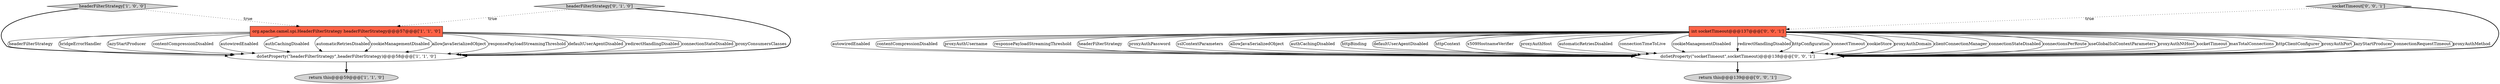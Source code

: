 digraph {
3 [style = filled, label = "headerFilterStrategy['1', '0', '0']", fillcolor = lightgray, shape = diamond image = "AAA0AAABBB1BBB"];
1 [style = filled, label = "return this@@@59@@@['1', '1', '0']", fillcolor = lightgray, shape = ellipse image = "AAA0AAABBB1BBB"];
8 [style = filled, label = "int socketTimeout@@@137@@@['0', '0', '1']", fillcolor = tomato, shape = box image = "AAA0AAABBB3BBB"];
5 [style = filled, label = "return this@@@139@@@['0', '0', '1']", fillcolor = lightgray, shape = ellipse image = "AAA0AAABBB3BBB"];
2 [style = filled, label = "doSetProperty(\"headerFilterStrategy\",headerFilterStrategy)@@@58@@@['1', '1', '0']", fillcolor = white, shape = ellipse image = "AAA0AAABBB1BBB"];
6 [style = filled, label = "doSetProperty(\"socketTimeout\",socketTimeout)@@@138@@@['0', '0', '1']", fillcolor = white, shape = ellipse image = "AAA0AAABBB3BBB"];
7 [style = filled, label = "socketTimeout['0', '0', '1']", fillcolor = lightgray, shape = diamond image = "AAA0AAABBB3BBB"];
0 [style = filled, label = "org.apache.camel.spi.HeaderFilterStrategy headerFilterStrategy@@@57@@@['1', '1', '0']", fillcolor = tomato, shape = box image = "AAA0AAABBB1BBB"];
4 [style = filled, label = "headerFilterStrategy['0', '1', '0']", fillcolor = lightgray, shape = diamond image = "AAA0AAABBB2BBB"];
0->2 [style = solid, label="headerFilterStrategy"];
8->6 [style = solid, label="autowiredEnabled"];
8->6 [style = solid, label="contentCompressionDisabled"];
8->6 [style = solid, label="proxyAuthUsername"];
8->6 [style = solid, label="responsePayloadStreamingThreshold"];
0->2 [style = solid, label="bridgeErrorHandler"];
3->2 [style = bold, label=""];
0->2 [style = solid, label="lazyStartProducer"];
8->6 [style = solid, label="headerFilterStrategy"];
0->2 [style = solid, label="contentCompressionDisabled"];
8->6 [style = solid, label="proxyAuthPassword"];
0->2 [style = solid, label="autowiredEnabled"];
0->2 [style = solid, label="authCachingDisabled"];
8->6 [style = solid, label="sslContextParameters"];
8->6 [style = solid, label="allowJavaSerializedObject"];
7->8 [style = dotted, label="true"];
8->6 [style = solid, label="authCachingDisabled"];
7->6 [style = bold, label=""];
8->6 [style = solid, label="httpBinding"];
0->2 [style = solid, label="automaticRetriesDisabled"];
8->6 [style = solid, label="defaultUserAgentDisabled"];
8->6 [style = solid, label="httpContext"];
4->0 [style = dotted, label="true"];
4->2 [style = bold, label=""];
3->0 [style = dotted, label="true"];
8->6 [style = solid, label="x509HostnameVerifier"];
8->6 [style = solid, label="proxyAuthHost"];
8->6 [style = solid, label="automaticRetriesDisabled"];
8->6 [style = solid, label="connectionTimeToLive"];
0->2 [style = solid, label="cookieManagementDisabled"];
0->2 [style = solid, label="allowJavaSerializedObject"];
0->2 [style = solid, label="responsePayloadStreamingThreshold"];
8->6 [style = solid, label="cookieManagementDisabled"];
8->6 [style = solid, label="redirectHandlingDisabled"];
0->2 [style = solid, label="defaultUserAgentDisabled"];
2->1 [style = bold, label=""];
0->2 [style = solid, label="redirectHandlingDisabled"];
8->6 [style = solid, label="httpConfiguration"];
6->5 [style = bold, label=""];
8->6 [style = solid, label="connectTimeout"];
8->6 [style = solid, label="cookieStore"];
8->6 [style = solid, label="proxyAuthDomain"];
8->6 [style = solid, label="clientConnectionManager"];
8->6 [style = solid, label="connectionStateDisabled"];
8->6 [style = solid, label="connectionsPerRoute"];
8->6 [style = solid, label="useGlobalSslContextParameters"];
8->6 [style = solid, label="proxyAuthNtHost"];
0->2 [style = solid, label="connectionStateDisabled"];
8->6 [style = solid, label="socketTimeout"];
0->2 [style = solid, label="proxyConsumersClasses"];
8->6 [style = solid, label="maxTotalConnections"];
8->6 [style = solid, label="httpClientConfigurer"];
8->6 [style = solid, label="proxyAuthPort"];
8->6 [style = solid, label="lazyStartProducer"];
8->6 [style = solid, label="connectionRequestTimeout"];
8->6 [style = solid, label="proxyAuthMethod"];
}
